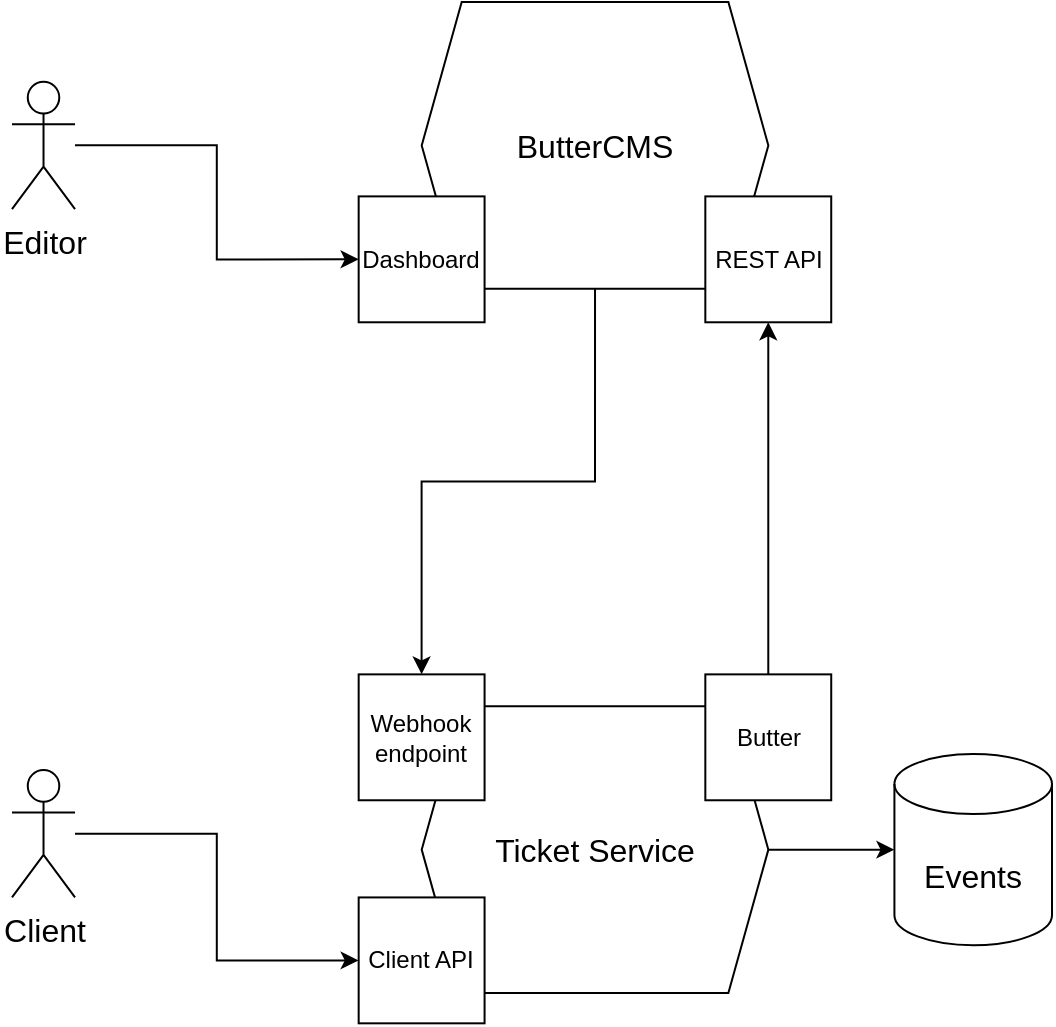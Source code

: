 <mxfile version="20.2.2" type="device"><diagram id="cBO8RpMCDLRv9kSVXal2" name="Page-1"><mxGraphModel dx="946" dy="645" grid="1" gridSize="10" guides="1" tooltips="1" connect="1" arrows="1" fold="1" page="1" pageScale="1" pageWidth="827" pageHeight="1169" math="0" shadow="0"><root><mxCell id="0"/><mxCell id="1" parent="0"/><mxCell id="53DgSRAbgR4NzZS97Pb4-1" value="" style="group" vertex="1" connectable="0" parent="1"><mxGeometry x="120" y="89" width="520" height="511" as="geometry"/></mxCell><mxCell id="gj5f3WVJyHwo7k3cmPk5-3" value="Editor&lt;br style=&quot;font-size: 16px;&quot;&gt;" style="shape=umlActor;verticalLabelPosition=bottom;verticalAlign=top;html=1;outlineConnect=0;fontSize=16;" parent="53DgSRAbgR4NzZS97Pb4-1" vertex="1"><mxGeometry y="39.832" width="31.515" height="63.731" as="geometry"/></mxCell><mxCell id="gj5f3WVJyHwo7k3cmPk5-15" value="Client" style="shape=umlActor;verticalLabelPosition=bottom;verticalAlign=top;html=1;outlineConnect=0;fontSize=16;" parent="53DgSRAbgR4NzZS97Pb4-1" vertex="1"><mxGeometry y="383.981" width="31.515" height="63.731" as="geometry"/></mxCell><mxCell id="gj5f3WVJyHwo7k3cmPk5-19" style="edgeStyle=orthogonalEdgeStyle;rounded=0;orthogonalLoop=1;jettySize=auto;html=1;entryX=0;entryY=0.5;entryDx=0;entryDy=0;" parent="53DgSRAbgR4NzZS97Pb4-1" source="gj5f3WVJyHwo7k3cmPk5-15" target="gj5f3WVJyHwo7k3cmPk5-25" edge="1"><mxGeometry relative="1" as="geometry"/></mxCell><mxCell id="gj5f3WVJyHwo7k3cmPk5-9" style="edgeStyle=orthogonalEdgeStyle;rounded=0;orthogonalLoop=1;jettySize=auto;html=1;entryX=0;entryY=0.5;entryDx=0;entryDy=0;" parent="53DgSRAbgR4NzZS97Pb4-1" source="gj5f3WVJyHwo7k3cmPk5-3" target="-bCudXk7iFlbfWq_O9av-1" edge="1"><mxGeometry relative="1" as="geometry"><mxPoint x="126.061" y="81.257" as="targetPoint"/></mxGeometry></mxCell><mxCell id="-bCudXk7iFlbfWq_O9av-4" value="" style="group" parent="53DgSRAbgR4NzZS97Pb4-1" vertex="1" connectable="0"><mxGeometry x="173.333" width="236.364" height="160.478" as="geometry"/></mxCell><mxCell id="gj5f3WVJyHwo7k3cmPk5-2" value="ButterCMS" style="shape=hexagon;perimeter=hexagonPerimeter2;whiteSpace=wrap;html=1;fixedSize=1;fontSize=16;" parent="-bCudXk7iFlbfWq_O9av-4" vertex="1"><mxGeometry x="31.515" width="173.333" height="143.395" as="geometry"/></mxCell><mxCell id="gj5f3WVJyHwo7k3cmPk5-26" value="&lt;font style=&quot;font-size: 12px;&quot;&gt;REST API&lt;br style=&quot;font-size: 12px;&quot;&gt;&lt;/font&gt;" style="whiteSpace=wrap;html=1;aspect=fixed;fontSize=12;" parent="-bCudXk7iFlbfWq_O9av-4" vertex="1"><mxGeometry x="173.333" y="97.19" width="62.951" height="62.951" as="geometry"/></mxCell><mxCell id="-bCudXk7iFlbfWq_O9av-1" value="&lt;font style=&quot;font-size: 12px;&quot;&gt;Dashboard&lt;br style=&quot;font-size: 12px;&quot;&gt;&lt;/font&gt;" style="whiteSpace=wrap;html=1;aspect=fixed;fontSize=12;" parent="-bCudXk7iFlbfWq_O9av-4" vertex="1"><mxGeometry y="97.19" width="62.951" height="62.951" as="geometry"/></mxCell><mxCell id="-bCudXk7iFlbfWq_O9av-5" value="" style="group" parent="53DgSRAbgR4NzZS97Pb4-1" vertex="1" connectable="0"><mxGeometry x="173.333" y="336.183" width="346.667" height="174.817" as="geometry"/></mxCell><mxCell id="gj5f3WVJyHwo7k3cmPk5-6" value="Ticket Service" style="shape=hexagon;perimeter=hexagonPerimeter2;whiteSpace=wrap;html=1;fixedSize=1;fontSize=16;" parent="-bCudXk7iFlbfWq_O9av-5" vertex="1"><mxGeometry x="31.515" y="15.933" width="173.333" height="143.395" as="geometry"/></mxCell><mxCell id="gj5f3WVJyHwo7k3cmPk5-13" value="Events" style="shape=cylinder3;whiteSpace=wrap;html=1;boundedLbl=1;backgroundOutline=1;size=15;fontSize=16;" parent="-bCudXk7iFlbfWq_O9av-5" vertex="1"><mxGeometry x="267.879" y="39.832" width="78.788" height="95.597" as="geometry"/></mxCell><mxCell id="gj5f3WVJyHwo7k3cmPk5-22" value="&lt;font style=&quot;font-size: 12px;&quot;&gt;Webhook endpoint&lt;br style=&quot;font-size: 12px;&quot;&gt;&lt;/font&gt;" style="whiteSpace=wrap;html=1;aspect=fixed;fontSize=12;" parent="-bCudXk7iFlbfWq_O9av-5" vertex="1"><mxGeometry width="62.951" height="62.951" as="geometry"/></mxCell><mxCell id="gj5f3WVJyHwo7k3cmPk5-25" value="&lt;span style=&quot;font-size: 12px;&quot;&gt;Client API&lt;br style=&quot;font-size: 12px;&quot;&gt;&lt;/span&gt;" style="whiteSpace=wrap;html=1;aspect=fixed;fontSize=12;" parent="-bCudXk7iFlbfWq_O9av-5" vertex="1"><mxGeometry y="111.53" width="62.951" height="62.951" as="geometry"/></mxCell><mxCell id="gj5f3WVJyHwo7k3cmPk5-28" value="&lt;font style=&quot;font-size: 12px;&quot;&gt;Butter&lt;br style=&quot;font-size: 12px;&quot;&gt;&lt;/font&gt;" style="whiteSpace=wrap;html=1;aspect=fixed;fontSize=12;" parent="-bCudXk7iFlbfWq_O9av-5" vertex="1"><mxGeometry x="173.333" width="62.951" height="62.951" as="geometry"/></mxCell><mxCell id="gj5f3WVJyHwo7k3cmPk5-14" style="edgeStyle=orthogonalEdgeStyle;rounded=0;orthogonalLoop=1;jettySize=auto;html=1;exitX=1;exitY=0.5;exitDx=0;exitDy=0;entryX=0;entryY=0.5;entryDx=0;entryDy=0;entryPerimeter=0;" parent="-bCudXk7iFlbfWq_O9av-5" source="gj5f3WVJyHwo7k3cmPk5-6" target="gj5f3WVJyHwo7k3cmPk5-13" edge="1"><mxGeometry relative="1" as="geometry"/></mxCell><mxCell id="gj5f3WVJyHwo7k3cmPk5-11" value="" style="endArrow=none;startArrow=classic;html=1;rounded=0;entryX=0.5;entryY=1;entryDx=0;entryDy=0;edgeStyle=orthogonalEdgeStyle;endFill=0;" parent="53DgSRAbgR4NzZS97Pb4-1" source="gj5f3WVJyHwo7k3cmPk5-22" target="gj5f3WVJyHwo7k3cmPk5-2" edge="1"><mxGeometry width="50" height="50" relative="1" as="geometry"><mxPoint x="267.879" y="320.25" as="sourcePoint"/><mxPoint x="346.667" y="240.586" as="targetPoint"/></mxGeometry></mxCell><mxCell id="gj5f3WVJyHwo7k3cmPk5-29" style="edgeStyle=orthogonalEdgeStyle;rounded=0;orthogonalLoop=1;jettySize=auto;html=1;exitX=0.5;exitY=0;exitDx=0;exitDy=0;entryX=0.5;entryY=1;entryDx=0;entryDy=0;fontSize=8;startArrow=none;startFill=0;endArrow=classic;endFill=1;" parent="53DgSRAbgR4NzZS97Pb4-1" source="gj5f3WVJyHwo7k3cmPk5-28" target="gj5f3WVJyHwo7k3cmPk5-26" edge="1"><mxGeometry relative="1" as="geometry"/></mxCell></root></mxGraphModel></diagram></mxfile>